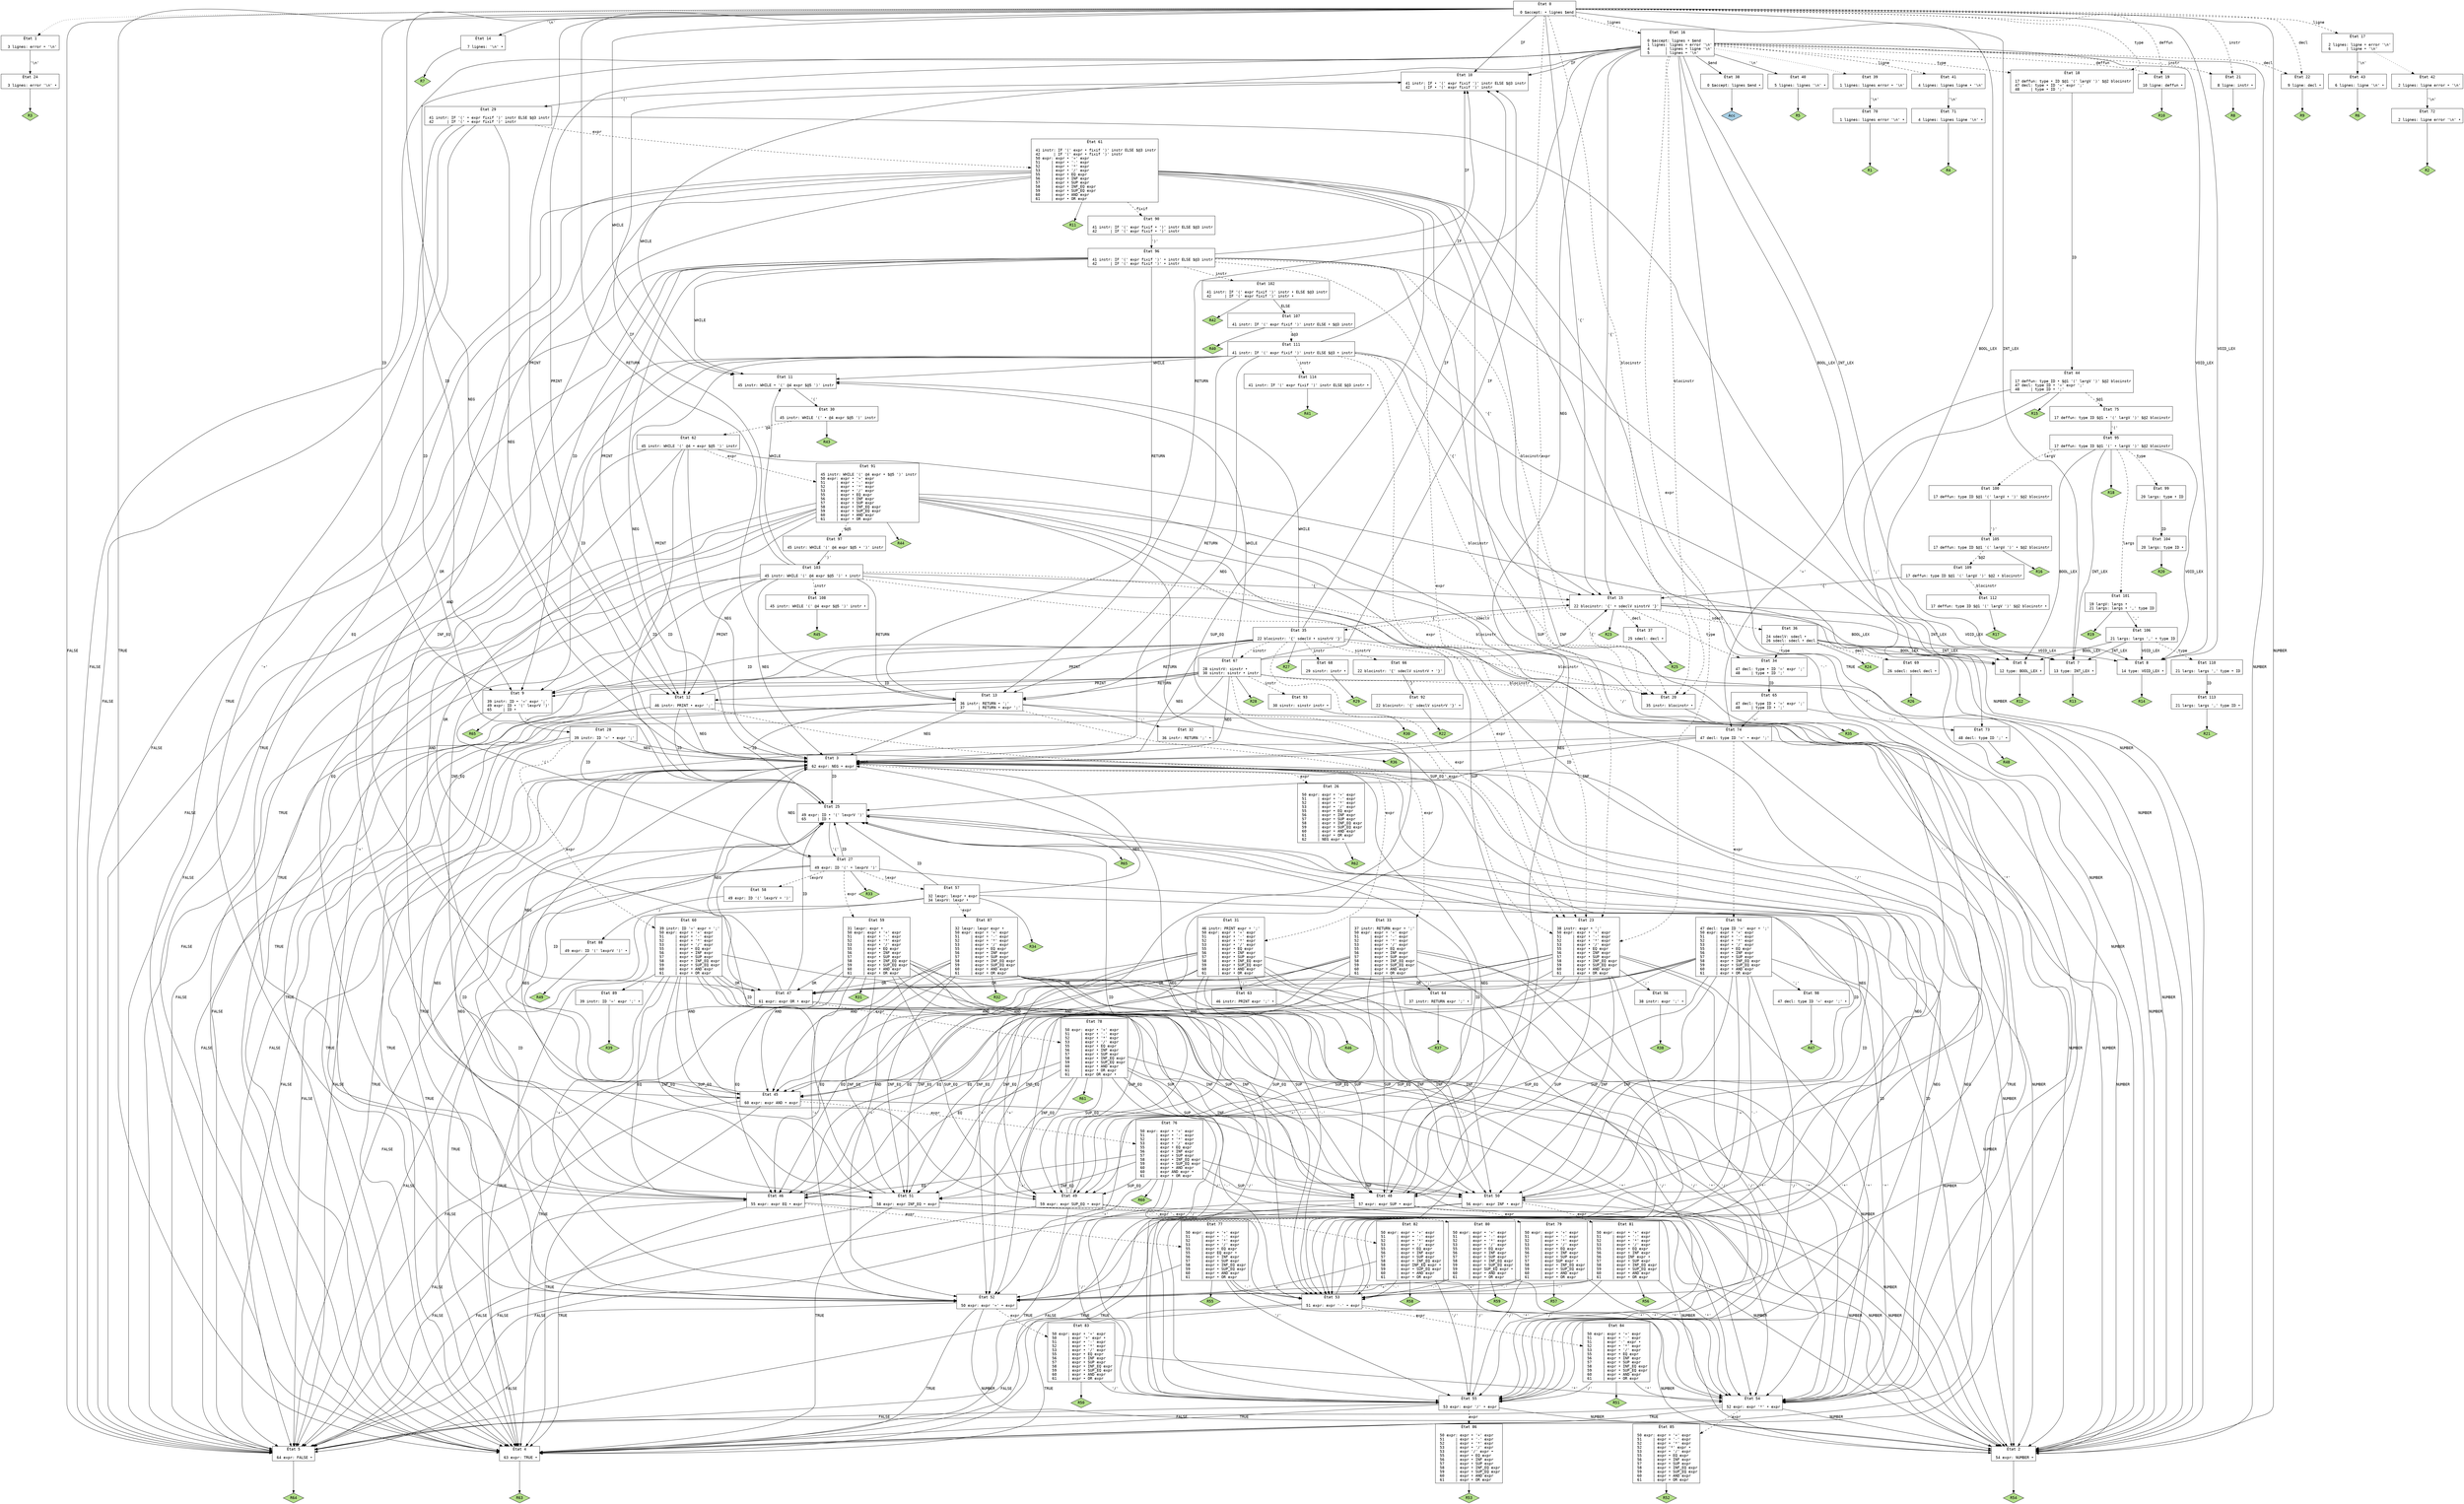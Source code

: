 // Produit par GNU Bison 3.7.5.
// Rapporter les bugs à <bug-bison@gnu.org>.
// Page d'accueil: <https://www.gnu.org/software/bison/>.

digraph "ex1.y"
{
  node [fontname = courier, shape = box, colorscheme = paired6]
  edge [fontname = courier]

  0 [label="État 0\n\l  0 $accept: • lignes $end\l"]
  0 -> 1 [style=dotted]
  0 -> 2 [style=solid label="NUMBER"]
  0 -> 3 [style=solid label="NEG"]
  0 -> 4 [style=solid label="TRUE"]
  0 -> 5 [style=solid label="FALSE"]
  0 -> 6 [style=solid label="BOOL_LEX"]
  0 -> 7 [style=solid label="INT_LEX"]
  0 -> 8 [style=solid label="VOID_LEX"]
  0 -> 9 [style=solid label="ID"]
  0 -> 10 [style=solid label="IF"]
  0 -> 11 [style=solid label="WHILE"]
  0 -> 12 [style=solid label="PRINT"]
  0 -> 13 [style=solid label="RETURN"]
  0 -> 14 [style=solid label="'\\n'"]
  0 -> 15 [style=solid label="'{'"]
  0 -> 16 [style=dashed label="lignes"]
  0 -> 17 [style=dashed label="ligne"]
  0 -> 18 [style=dashed label="type"]
  0 -> 19 [style=dashed label="deffun"]
  0 -> 20 [style=dashed label="blocinstr"]
  0 -> 21 [style=dashed label="instr"]
  0 -> 22 [style=dashed label="decl"]
  0 -> 23 [style=dashed label="expr"]
  1 [label="État 1\n\l  3 lignes: error • '\\n'\l"]
  1 -> 24 [style=solid label="'\\n'"]
  2 [label="État 2\n\l 54 expr: NUMBER •\l"]
  2 -> "2R54" [style=solid]
 "2R54" [label="R54", fillcolor=3, shape=diamond, style=filled]
  3 [label="État 3\n\l 62 expr: NEG • expr\l"]
  3 -> 2 [style=solid label="NUMBER"]
  3 -> 3 [style=solid label="NEG"]
  3 -> 4 [style=solid label="TRUE"]
  3 -> 5 [style=solid label="FALSE"]
  3 -> 25 [style=solid label="ID"]
  3 -> 26 [style=dashed label="expr"]
  4 [label="État 4\n\l 63 expr: TRUE •\l"]
  4 -> "4R63" [style=solid]
 "4R63" [label="R63", fillcolor=3, shape=diamond, style=filled]
  5 [label="État 5\n\l 64 expr: FALSE •\l"]
  5 -> "5R64" [style=solid]
 "5R64" [label="R64", fillcolor=3, shape=diamond, style=filled]
  6 [label="État 6\n\l 12 type: BOOL_LEX •\l"]
  6 -> "6R12" [style=solid]
 "6R12" [label="R12", fillcolor=3, shape=diamond, style=filled]
  7 [label="État 7\n\l 13 type: INT_LEX •\l"]
  7 -> "7R13" [style=solid]
 "7R13" [label="R13", fillcolor=3, shape=diamond, style=filled]
  8 [label="État 8\n\l 14 type: VOID_LEX •\l"]
  8 -> "8R14" [style=solid]
 "8R14" [label="R14", fillcolor=3, shape=diamond, style=filled]
  9 [label="État 9\n\l 39 instr: ID • '=' expr ';'\l 49 expr: ID • '(' lexprV ')'\l 65     | ID •\l"]
  9 -> 27 [style=solid label="'('"]
  9 -> 28 [style=solid label="'='"]
  9 -> "9R65" [style=solid]
 "9R65" [label="R65", fillcolor=3, shape=diamond, style=filled]
  10 [label="État 10\n\l 41 instr: IF • '(' expr fixif ')' instr ELSE $@3 instr\l 42      | IF • '(' expr fixif ')' instr\l"]
  10 -> 29 [style=solid label="'('"]
  11 [label="État 11\n\l 45 instr: WHILE • '(' @4 expr $@5 ')' instr\l"]
  11 -> 30 [style=solid label="'('"]
  12 [label="État 12\n\l 46 instr: PRINT • expr ';'\l"]
  12 -> 2 [style=solid label="NUMBER"]
  12 -> 3 [style=solid label="NEG"]
  12 -> 4 [style=solid label="TRUE"]
  12 -> 5 [style=solid label="FALSE"]
  12 -> 25 [style=solid label="ID"]
  12 -> 31 [style=dashed label="expr"]
  13 [label="État 13\n\l 36 instr: RETURN • ';'\l 37      | RETURN • expr ';'\l"]
  13 -> 2 [style=solid label="NUMBER"]
  13 -> 3 [style=solid label="NEG"]
  13 -> 4 [style=solid label="TRUE"]
  13 -> 5 [style=solid label="FALSE"]
  13 -> 25 [style=solid label="ID"]
  13 -> 32 [style=solid label="';'"]
  13 -> 33 [style=dashed label="expr"]
  14 [label="État 14\n\l  7 lignes: '\\n' •\l"]
  14 -> "14R7" [style=solid]
 "14R7" [label="R7", fillcolor=3, shape=diamond, style=filled]
  15 [label="État 15\n\l 22 blocinstr: '{' • sdeclV sinstrV '}'\l"]
  15 -> 6 [style=solid label="BOOL_LEX"]
  15 -> 7 [style=solid label="INT_LEX"]
  15 -> 8 [style=solid label="VOID_LEX"]
  15 -> 34 [style=dashed label="type"]
  15 -> 35 [style=dashed label="sdeclV"]
  15 -> 36 [style=dashed label="sdecl"]
  15 -> 37 [style=dashed label="decl"]
  15 -> "15R23" [style=solid]
 "15R23" [label="R23", fillcolor=3, shape=diamond, style=filled]
  16 [label="État 16\n\l  0 $accept: lignes • $end\l  1 lignes: lignes • error '\\n'\l  4       | lignes • ligne '\\n'\l  5       | lignes • '\\n'\l"]
  16 -> 38 [style=solid label="$end"]
  16 -> 39 [style=dotted]
  16 -> 2 [style=solid label="NUMBER"]
  16 -> 3 [style=solid label="NEG"]
  16 -> 4 [style=solid label="TRUE"]
  16 -> 5 [style=solid label="FALSE"]
  16 -> 6 [style=solid label="BOOL_LEX"]
  16 -> 7 [style=solid label="INT_LEX"]
  16 -> 8 [style=solid label="VOID_LEX"]
  16 -> 9 [style=solid label="ID"]
  16 -> 10 [style=solid label="IF"]
  16 -> 11 [style=solid label="WHILE"]
  16 -> 12 [style=solid label="PRINT"]
  16 -> 13 [style=solid label="RETURN"]
  16 -> 40 [style=solid label="'\\n'"]
  16 -> 15 [style=solid label="'{'"]
  16 -> 41 [style=dashed label="ligne"]
  16 -> 18 [style=dashed label="type"]
  16 -> 19 [style=dashed label="deffun"]
  16 -> 20 [style=dashed label="blocinstr"]
  16 -> 21 [style=dashed label="instr"]
  16 -> 22 [style=dashed label="decl"]
  16 -> 23 [style=dashed label="expr"]
  17 [label="État 17\n\l  2 lignes: ligne • error '\\n'\l  6       | ligne • '\\n'\l"]
  17 -> 42 [style=dotted]
  17 -> 43 [style=solid label="'\\n'"]
  18 [label="État 18\n\l 17 deffun: type • ID $@1 '(' largV ')' $@2 blocinstr\l 47 decl: type • ID '=' expr ';'\l 48     | type • ID ';'\l"]
  18 -> 44 [style=solid label="ID"]
  19 [label="État 19\n\l 10 ligne: deffun •\l"]
  19 -> "19R10" [style=solid]
 "19R10" [label="R10", fillcolor=3, shape=diamond, style=filled]
  20 [label="État 20\n\l 35 instr: blocinstr •\l"]
  20 -> "20R35" [style=solid]
 "20R35" [label="R35", fillcolor=3, shape=diamond, style=filled]
  21 [label="État 21\n\l  8 ligne: instr •\l"]
  21 -> "21R8" [style=solid]
 "21R8" [label="R8", fillcolor=3, shape=diamond, style=filled]
  22 [label="État 22\n\l  9 ligne: decl •\l"]
  22 -> "22R9" [style=solid]
 "22R9" [label="R9", fillcolor=3, shape=diamond, style=filled]
  23 [label="État 23\n\l 38 instr: expr • ';'\l 50 expr: expr • '+' expr\l 51     | expr • '-' expr\l 52     | expr • '*' expr\l 53     | expr • '/' expr\l 55     | expr • EQ expr\l 56     | expr • INF expr\l 57     | expr • SUP expr\l 58     | expr • INF_EQ expr\l 59     | expr • SUP_EQ expr\l 60     | expr • AND expr\l 61     | expr • OR expr\l"]
  23 -> 45 [style=solid label="AND"]
  23 -> 46 [style=solid label="EQ"]
  23 -> 47 [style=solid label="OR"]
  23 -> 48 [style=solid label="SUP"]
  23 -> 49 [style=solid label="SUP_EQ"]
  23 -> 50 [style=solid label="INF"]
  23 -> 51 [style=solid label="INF_EQ"]
  23 -> 52 [style=solid label="'+'"]
  23 -> 53 [style=solid label="'-'"]
  23 -> 54 [style=solid label="'*'"]
  23 -> 55 [style=solid label="'/'"]
  23 -> 56 [style=solid label="';'"]
  24 [label="État 24\n\l  3 lignes: error '\\n' •\l"]
  24 -> "24R3" [style=solid]
 "24R3" [label="R3", fillcolor=3, shape=diamond, style=filled]
  25 [label="État 25\n\l 49 expr: ID • '(' lexprV ')'\l 65     | ID •\l"]
  25 -> 27 [style=solid label="'('"]
  25 -> "25R65" [style=solid]
 "25R65" [label="R65", fillcolor=3, shape=diamond, style=filled]
  26 [label="État 26\n\l 50 expr: expr • '+' expr\l 51     | expr • '-' expr\l 52     | expr • '*' expr\l 53     | expr • '/' expr\l 55     | expr • EQ expr\l 56     | expr • INF expr\l 57     | expr • SUP expr\l 58     | expr • INF_EQ expr\l 59     | expr • SUP_EQ expr\l 60     | expr • AND expr\l 61     | expr • OR expr\l 62     | NEG expr •\l"]
  26 -> "26R62" [style=solid]
 "26R62" [label="R62", fillcolor=3, shape=diamond, style=filled]
  27 [label="État 27\n\l 49 expr: ID '(' • lexprV ')'\l"]
  27 -> 2 [style=solid label="NUMBER"]
  27 -> 3 [style=solid label="NEG"]
  27 -> 4 [style=solid label="TRUE"]
  27 -> 5 [style=solid label="FALSE"]
  27 -> 25 [style=solid label="ID"]
  27 -> 57 [style=dashed label="lexpr"]
  27 -> 58 [style=dashed label="lexprV"]
  27 -> 59 [style=dashed label="expr"]
  27 -> "27R33" [style=solid]
 "27R33" [label="R33", fillcolor=3, shape=diamond, style=filled]
  28 [label="État 28\n\l 39 instr: ID '=' • expr ';'\l"]
  28 -> 2 [style=solid label="NUMBER"]
  28 -> 3 [style=solid label="NEG"]
  28 -> 4 [style=solid label="TRUE"]
  28 -> 5 [style=solid label="FALSE"]
  28 -> 25 [style=solid label="ID"]
  28 -> 60 [style=dashed label="expr"]
  29 [label="État 29\n\l 41 instr: IF '(' • expr fixif ')' instr ELSE $@3 instr\l 42      | IF '(' • expr fixif ')' instr\l"]
  29 -> 2 [style=solid label="NUMBER"]
  29 -> 3 [style=solid label="NEG"]
  29 -> 4 [style=solid label="TRUE"]
  29 -> 5 [style=solid label="FALSE"]
  29 -> 25 [style=solid label="ID"]
  29 -> 61 [style=dashed label="expr"]
  30 [label="État 30\n\l 45 instr: WHILE '(' • @4 expr $@5 ')' instr\l"]
  30 -> 62 [style=dashed label="@4"]
  30 -> "30R43" [style=solid]
 "30R43" [label="R43", fillcolor=3, shape=diamond, style=filled]
  31 [label="État 31\n\l 46 instr: PRINT expr • ';'\l 50 expr: expr • '+' expr\l 51     | expr • '-' expr\l 52     | expr • '*' expr\l 53     | expr • '/' expr\l 55     | expr • EQ expr\l 56     | expr • INF expr\l 57     | expr • SUP expr\l 58     | expr • INF_EQ expr\l 59     | expr • SUP_EQ expr\l 60     | expr • AND expr\l 61     | expr • OR expr\l"]
  31 -> 45 [style=solid label="AND"]
  31 -> 46 [style=solid label="EQ"]
  31 -> 47 [style=solid label="OR"]
  31 -> 48 [style=solid label="SUP"]
  31 -> 49 [style=solid label="SUP_EQ"]
  31 -> 50 [style=solid label="INF"]
  31 -> 51 [style=solid label="INF_EQ"]
  31 -> 52 [style=solid label="'+'"]
  31 -> 53 [style=solid label="'-'"]
  31 -> 54 [style=solid label="'*'"]
  31 -> 55 [style=solid label="'/'"]
  31 -> 63 [style=solid label="';'"]
  32 [label="État 32\n\l 36 instr: RETURN ';' •\l"]
  32 -> "32R36" [style=solid]
 "32R36" [label="R36", fillcolor=3, shape=diamond, style=filled]
  33 [label="État 33\n\l 37 instr: RETURN expr • ';'\l 50 expr: expr • '+' expr\l 51     | expr • '-' expr\l 52     | expr • '*' expr\l 53     | expr • '/' expr\l 55     | expr • EQ expr\l 56     | expr • INF expr\l 57     | expr • SUP expr\l 58     | expr • INF_EQ expr\l 59     | expr • SUP_EQ expr\l 60     | expr • AND expr\l 61     | expr • OR expr\l"]
  33 -> 45 [style=solid label="AND"]
  33 -> 46 [style=solid label="EQ"]
  33 -> 47 [style=solid label="OR"]
  33 -> 48 [style=solid label="SUP"]
  33 -> 49 [style=solid label="SUP_EQ"]
  33 -> 50 [style=solid label="INF"]
  33 -> 51 [style=solid label="INF_EQ"]
  33 -> 52 [style=solid label="'+'"]
  33 -> 53 [style=solid label="'-'"]
  33 -> 54 [style=solid label="'*'"]
  33 -> 55 [style=solid label="'/'"]
  33 -> 64 [style=solid label="';'"]
  34 [label="État 34\n\l 47 decl: type • ID '=' expr ';'\l 48     | type • ID ';'\l"]
  34 -> 65 [style=solid label="ID"]
  35 [label="État 35\n\l 22 blocinstr: '{' sdeclV • sinstrV '}'\l"]
  35 -> 2 [style=solid label="NUMBER"]
  35 -> 3 [style=solid label="NEG"]
  35 -> 4 [style=solid label="TRUE"]
  35 -> 5 [style=solid label="FALSE"]
  35 -> 9 [style=solid label="ID"]
  35 -> 10 [style=solid label="IF"]
  35 -> 11 [style=solid label="WHILE"]
  35 -> 12 [style=solid label="PRINT"]
  35 -> 13 [style=solid label="RETURN"]
  35 -> 15 [style=solid label="'{'"]
  35 -> 20 [style=dashed label="blocinstr"]
  35 -> 66 [style=dashed label="sinstrV"]
  35 -> 67 [style=dashed label="sinstr"]
  35 -> 68 [style=dashed label="instr"]
  35 -> 23 [style=dashed label="expr"]
  35 -> "35R27" [style=solid]
 "35R27" [label="R27", fillcolor=3, shape=diamond, style=filled]
  36 [label="État 36\n\l 24 sdeclV: sdecl •\l 26 sdecl: sdecl • decl\l"]
  36 -> 6 [style=solid label="BOOL_LEX"]
  36 -> 7 [style=solid label="INT_LEX"]
  36 -> 8 [style=solid label="VOID_LEX"]
  36 -> 34 [style=dashed label="type"]
  36 -> 69 [style=dashed label="decl"]
  36 -> "36R24" [style=solid]
 "36R24" [label="R24", fillcolor=3, shape=diamond, style=filled]
  37 [label="État 37\n\l 25 sdecl: decl •\l"]
  37 -> "37R25" [style=solid]
 "37R25" [label="R25", fillcolor=3, shape=diamond, style=filled]
  38 [label="État 38\n\l  0 $accept: lignes $end •\l"]
  38 -> "38R0" [style=solid]
 "38R0" [label="Acc", fillcolor=1, shape=diamond, style=filled]
  39 [label="État 39\n\l  1 lignes: lignes error • '\\n'\l"]
  39 -> 70 [style=solid label="'\\n'"]
  40 [label="État 40\n\l  5 lignes: lignes '\\n' •\l"]
  40 -> "40R5" [style=solid]
 "40R5" [label="R5", fillcolor=3, shape=diamond, style=filled]
  41 [label="État 41\n\l  4 lignes: lignes ligne • '\\n'\l"]
  41 -> 71 [style=solid label="'\\n'"]
  42 [label="État 42\n\l  2 lignes: ligne error • '\\n'\l"]
  42 -> 72 [style=solid label="'\\n'"]
  43 [label="État 43\n\l  6 lignes: ligne '\\n' •\l"]
  43 -> "43R6" [style=solid]
 "43R6" [label="R6", fillcolor=3, shape=diamond, style=filled]
  44 [label="État 44\n\l 17 deffun: type ID • $@1 '(' largV ')' $@2 blocinstr\l 47 decl: type ID • '=' expr ';'\l 48     | type ID • ';'\l"]
  44 -> 73 [style=solid label="';'"]
  44 -> 74 [style=solid label="'='"]
  44 -> 75 [style=dashed label="$@1"]
  44 -> "44R15" [style=solid]
 "44R15" [label="R15", fillcolor=3, shape=diamond, style=filled]
  45 [label="État 45\n\l 60 expr: expr AND • expr\l"]
  45 -> 2 [style=solid label="NUMBER"]
  45 -> 3 [style=solid label="NEG"]
  45 -> 4 [style=solid label="TRUE"]
  45 -> 5 [style=solid label="FALSE"]
  45 -> 25 [style=solid label="ID"]
  45 -> 76 [style=dashed label="expr"]
  46 [label="État 46\n\l 55 expr: expr EQ • expr\l"]
  46 -> 2 [style=solid label="NUMBER"]
  46 -> 3 [style=solid label="NEG"]
  46 -> 4 [style=solid label="TRUE"]
  46 -> 5 [style=solid label="FALSE"]
  46 -> 25 [style=solid label="ID"]
  46 -> 77 [style=dashed label="expr"]
  47 [label="État 47\n\l 61 expr: expr OR • expr\l"]
  47 -> 2 [style=solid label="NUMBER"]
  47 -> 3 [style=solid label="NEG"]
  47 -> 4 [style=solid label="TRUE"]
  47 -> 5 [style=solid label="FALSE"]
  47 -> 25 [style=solid label="ID"]
  47 -> 78 [style=dashed label="expr"]
  48 [label="État 48\n\l 57 expr: expr SUP • expr\l"]
  48 -> 2 [style=solid label="NUMBER"]
  48 -> 3 [style=solid label="NEG"]
  48 -> 4 [style=solid label="TRUE"]
  48 -> 5 [style=solid label="FALSE"]
  48 -> 25 [style=solid label="ID"]
  48 -> 79 [style=dashed label="expr"]
  49 [label="État 49\n\l 59 expr: expr SUP_EQ • expr\l"]
  49 -> 2 [style=solid label="NUMBER"]
  49 -> 3 [style=solid label="NEG"]
  49 -> 4 [style=solid label="TRUE"]
  49 -> 5 [style=solid label="FALSE"]
  49 -> 25 [style=solid label="ID"]
  49 -> 80 [style=dashed label="expr"]
  50 [label="État 50\n\l 56 expr: expr INF • expr\l"]
  50 -> 2 [style=solid label="NUMBER"]
  50 -> 3 [style=solid label="NEG"]
  50 -> 4 [style=solid label="TRUE"]
  50 -> 5 [style=solid label="FALSE"]
  50 -> 25 [style=solid label="ID"]
  50 -> 81 [style=dashed label="expr"]
  51 [label="État 51\n\l 58 expr: expr INF_EQ • expr\l"]
  51 -> 2 [style=solid label="NUMBER"]
  51 -> 3 [style=solid label="NEG"]
  51 -> 4 [style=solid label="TRUE"]
  51 -> 5 [style=solid label="FALSE"]
  51 -> 25 [style=solid label="ID"]
  51 -> 82 [style=dashed label="expr"]
  52 [label="État 52\n\l 50 expr: expr '+' • expr\l"]
  52 -> 2 [style=solid label="NUMBER"]
  52 -> 3 [style=solid label="NEG"]
  52 -> 4 [style=solid label="TRUE"]
  52 -> 5 [style=solid label="FALSE"]
  52 -> 25 [style=solid label="ID"]
  52 -> 83 [style=dashed label="expr"]
  53 [label="État 53\n\l 51 expr: expr '-' • expr\l"]
  53 -> 2 [style=solid label="NUMBER"]
  53 -> 3 [style=solid label="NEG"]
  53 -> 4 [style=solid label="TRUE"]
  53 -> 5 [style=solid label="FALSE"]
  53 -> 25 [style=solid label="ID"]
  53 -> 84 [style=dashed label="expr"]
  54 [label="État 54\n\l 52 expr: expr '*' • expr\l"]
  54 -> 2 [style=solid label="NUMBER"]
  54 -> 3 [style=solid label="NEG"]
  54 -> 4 [style=solid label="TRUE"]
  54 -> 5 [style=solid label="FALSE"]
  54 -> 25 [style=solid label="ID"]
  54 -> 85 [style=dashed label="expr"]
  55 [label="État 55\n\l 53 expr: expr '/' • expr\l"]
  55 -> 2 [style=solid label="NUMBER"]
  55 -> 3 [style=solid label="NEG"]
  55 -> 4 [style=solid label="TRUE"]
  55 -> 5 [style=solid label="FALSE"]
  55 -> 25 [style=solid label="ID"]
  55 -> 86 [style=dashed label="expr"]
  56 [label="État 56\n\l 38 instr: expr ';' •\l"]
  56 -> "56R38" [style=solid]
 "56R38" [label="R38", fillcolor=3, shape=diamond, style=filled]
  57 [label="État 57\n\l 32 lexpr: lexpr • expr\l 34 lexprV: lexpr •\l"]
  57 -> 2 [style=solid label="NUMBER"]
  57 -> 3 [style=solid label="NEG"]
  57 -> 4 [style=solid label="TRUE"]
  57 -> 5 [style=solid label="FALSE"]
  57 -> 25 [style=solid label="ID"]
  57 -> 87 [style=dashed label="expr"]
  57 -> "57R34" [style=solid]
 "57R34" [label="R34", fillcolor=3, shape=diamond, style=filled]
  58 [label="État 58\n\l 49 expr: ID '(' lexprV • ')'\l"]
  58 -> 88 [style=solid label="')'"]
  59 [label="État 59\n\l 31 lexpr: expr •\l 50 expr: expr • '+' expr\l 51     | expr • '-' expr\l 52     | expr • '*' expr\l 53     | expr • '/' expr\l 55     | expr • EQ expr\l 56     | expr • INF expr\l 57     | expr • SUP expr\l 58     | expr • INF_EQ expr\l 59     | expr • SUP_EQ expr\l 60     | expr • AND expr\l 61     | expr • OR expr\l"]
  59 -> 45 [style=solid label="AND"]
  59 -> 46 [style=solid label="EQ"]
  59 -> 47 [style=solid label="OR"]
  59 -> 48 [style=solid label="SUP"]
  59 -> 49 [style=solid label="SUP_EQ"]
  59 -> 50 [style=solid label="INF"]
  59 -> 51 [style=solid label="INF_EQ"]
  59 -> 52 [style=solid label="'+'"]
  59 -> 53 [style=solid label="'-'"]
  59 -> 54 [style=solid label="'*'"]
  59 -> 55 [style=solid label="'/'"]
  59 -> "59R31" [style=solid]
 "59R31" [label="R31", fillcolor=3, shape=diamond, style=filled]
  60 [label="État 60\n\l 39 instr: ID '=' expr • ';'\l 50 expr: expr • '+' expr\l 51     | expr • '-' expr\l 52     | expr • '*' expr\l 53     | expr • '/' expr\l 55     | expr • EQ expr\l 56     | expr • INF expr\l 57     | expr • SUP expr\l 58     | expr • INF_EQ expr\l 59     | expr • SUP_EQ expr\l 60     | expr • AND expr\l 61     | expr • OR expr\l"]
  60 -> 45 [style=solid label="AND"]
  60 -> 46 [style=solid label="EQ"]
  60 -> 47 [style=solid label="OR"]
  60 -> 48 [style=solid label="SUP"]
  60 -> 49 [style=solid label="SUP_EQ"]
  60 -> 50 [style=solid label="INF"]
  60 -> 51 [style=solid label="INF_EQ"]
  60 -> 52 [style=solid label="'+'"]
  60 -> 53 [style=solid label="'-'"]
  60 -> 54 [style=solid label="'*'"]
  60 -> 55 [style=solid label="'/'"]
  60 -> 89 [style=solid label="';'"]
  61 [label="État 61\n\l 41 instr: IF '(' expr • fixif ')' instr ELSE $@3 instr\l 42      | IF '(' expr • fixif ')' instr\l 50 expr: expr • '+' expr\l 51     | expr • '-' expr\l 52     | expr • '*' expr\l 53     | expr • '/' expr\l 55     | expr • EQ expr\l 56     | expr • INF expr\l 57     | expr • SUP expr\l 58     | expr • INF_EQ expr\l 59     | expr • SUP_EQ expr\l 60     | expr • AND expr\l 61     | expr • OR expr\l"]
  61 -> 45 [style=solid label="AND"]
  61 -> 46 [style=solid label="EQ"]
  61 -> 47 [style=solid label="OR"]
  61 -> 48 [style=solid label="SUP"]
  61 -> 49 [style=solid label="SUP_EQ"]
  61 -> 50 [style=solid label="INF"]
  61 -> 51 [style=solid label="INF_EQ"]
  61 -> 52 [style=solid label="'+'"]
  61 -> 53 [style=solid label="'-'"]
  61 -> 54 [style=solid label="'*'"]
  61 -> 55 [style=solid label="'/'"]
  61 -> 90 [style=dashed label="fixif"]
  61 -> "61R11" [style=solid]
 "61R11" [label="R11", fillcolor=3, shape=diamond, style=filled]
  62 [label="État 62\n\l 45 instr: WHILE '(' @4 • expr $@5 ')' instr\l"]
  62 -> 2 [style=solid label="NUMBER"]
  62 -> 3 [style=solid label="NEG"]
  62 -> 4 [style=solid label="TRUE"]
  62 -> 5 [style=solid label="FALSE"]
  62 -> 25 [style=solid label="ID"]
  62 -> 91 [style=dashed label="expr"]
  63 [label="État 63\n\l 46 instr: PRINT expr ';' •\l"]
  63 -> "63R46" [style=solid]
 "63R46" [label="R46", fillcolor=3, shape=diamond, style=filled]
  64 [label="État 64\n\l 37 instr: RETURN expr ';' •\l"]
  64 -> "64R37" [style=solid]
 "64R37" [label="R37", fillcolor=3, shape=diamond, style=filled]
  65 [label="État 65\n\l 47 decl: type ID • '=' expr ';'\l 48     | type ID • ';'\l"]
  65 -> 73 [style=solid label="';'"]
  65 -> 74 [style=solid label="'='"]
  66 [label="État 66\n\l 22 blocinstr: '{' sdeclV sinstrV • '}'\l"]
  66 -> 92 [style=solid label="'}'"]
  67 [label="État 67\n\l 28 sinstrV: sinstr •\l 30 sinstr: sinstr • instr\l"]
  67 -> 2 [style=solid label="NUMBER"]
  67 -> 3 [style=solid label="NEG"]
  67 -> 4 [style=solid label="TRUE"]
  67 -> 5 [style=solid label="FALSE"]
  67 -> 9 [style=solid label="ID"]
  67 -> 10 [style=solid label="IF"]
  67 -> 11 [style=solid label="WHILE"]
  67 -> 12 [style=solid label="PRINT"]
  67 -> 13 [style=solid label="RETURN"]
  67 -> 15 [style=solid label="'{'"]
  67 -> 20 [style=dashed label="blocinstr"]
  67 -> 93 [style=dashed label="instr"]
  67 -> 23 [style=dashed label="expr"]
  67 -> "67R28" [style=solid]
 "67R28" [label="R28", fillcolor=3, shape=diamond, style=filled]
  68 [label="État 68\n\l 29 sinstr: instr •\l"]
  68 -> "68R29" [style=solid]
 "68R29" [label="R29", fillcolor=3, shape=diamond, style=filled]
  69 [label="État 69\n\l 26 sdecl: sdecl decl •\l"]
  69 -> "69R26" [style=solid]
 "69R26" [label="R26", fillcolor=3, shape=diamond, style=filled]
  70 [label="État 70\n\l  1 lignes: lignes error '\\n' •\l"]
  70 -> "70R1" [style=solid]
 "70R1" [label="R1", fillcolor=3, shape=diamond, style=filled]
  71 [label="État 71\n\l  4 lignes: lignes ligne '\\n' •\l"]
  71 -> "71R4" [style=solid]
 "71R4" [label="R4", fillcolor=3, shape=diamond, style=filled]
  72 [label="État 72\n\l  2 lignes: ligne error '\\n' •\l"]
  72 -> "72R2" [style=solid]
 "72R2" [label="R2", fillcolor=3, shape=diamond, style=filled]
  73 [label="État 73\n\l 48 decl: type ID ';' •\l"]
  73 -> "73R48" [style=solid]
 "73R48" [label="R48", fillcolor=3, shape=diamond, style=filled]
  74 [label="État 74\n\l 47 decl: type ID '=' • expr ';'\l"]
  74 -> 2 [style=solid label="NUMBER"]
  74 -> 3 [style=solid label="NEG"]
  74 -> 4 [style=solid label="TRUE"]
  74 -> 5 [style=solid label="FALSE"]
  74 -> 25 [style=solid label="ID"]
  74 -> 94 [style=dashed label="expr"]
  75 [label="État 75\n\l 17 deffun: type ID $@1 • '(' largV ')' $@2 blocinstr\l"]
  75 -> 95 [style=solid label="'('"]
  76 [label="État 76\n\l 50 expr: expr • '+' expr\l 51     | expr • '-' expr\l 52     | expr • '*' expr\l 53     | expr • '/' expr\l 55     | expr • EQ expr\l 56     | expr • INF expr\l 57     | expr • SUP expr\l 58     | expr • INF_EQ expr\l 59     | expr • SUP_EQ expr\l 60     | expr • AND expr\l 60     | expr AND expr •\l 61     | expr • OR expr\l"]
  76 -> 46 [style=solid label="EQ"]
  76 -> 48 [style=solid label="SUP"]
  76 -> 49 [style=solid label="SUP_EQ"]
  76 -> 50 [style=solid label="INF"]
  76 -> 51 [style=solid label="INF_EQ"]
  76 -> 52 [style=solid label="'+'"]
  76 -> 53 [style=solid label="'-'"]
  76 -> 54 [style=solid label="'*'"]
  76 -> 55 [style=solid label="'/'"]
  76 -> "76R60" [style=solid]
 "76R60" [label="R60", fillcolor=3, shape=diamond, style=filled]
  77 [label="État 77\n\l 50 expr: expr • '+' expr\l 51     | expr • '-' expr\l 52     | expr • '*' expr\l 53     | expr • '/' expr\l 55     | expr • EQ expr\l 55     | expr EQ expr •\l 56     | expr • INF expr\l 57     | expr • SUP expr\l 58     | expr • INF_EQ expr\l 59     | expr • SUP_EQ expr\l 60     | expr • AND expr\l 61     | expr • OR expr\l"]
  77 -> 52 [style=solid label="'+'"]
  77 -> 53 [style=solid label="'-'"]
  77 -> 54 [style=solid label="'*'"]
  77 -> 55 [style=solid label="'/'"]
  77 -> "77R55" [style=solid]
 "77R55" [label="R55", fillcolor=3, shape=diamond, style=filled]
  78 [label="État 78\n\l 50 expr: expr • '+' expr\l 51     | expr • '-' expr\l 52     | expr • '*' expr\l 53     | expr • '/' expr\l 55     | expr • EQ expr\l 56     | expr • INF expr\l 57     | expr • SUP expr\l 58     | expr • INF_EQ expr\l 59     | expr • SUP_EQ expr\l 60     | expr • AND expr\l 61     | expr • OR expr\l 61     | expr OR expr •\l"]
  78 -> 45 [style=solid label="AND"]
  78 -> 46 [style=solid label="EQ"]
  78 -> 48 [style=solid label="SUP"]
  78 -> 49 [style=solid label="SUP_EQ"]
  78 -> 50 [style=solid label="INF"]
  78 -> 51 [style=solid label="INF_EQ"]
  78 -> 52 [style=solid label="'+'"]
  78 -> 53 [style=solid label="'-'"]
  78 -> 54 [style=solid label="'*'"]
  78 -> 55 [style=solid label="'/'"]
  78 -> "78R61" [style=solid]
 "78R61" [label="R61", fillcolor=3, shape=diamond, style=filled]
  79 [label="État 79\n\l 50 expr: expr • '+' expr\l 51     | expr • '-' expr\l 52     | expr • '*' expr\l 53     | expr • '/' expr\l 55     | expr • EQ expr\l 56     | expr • INF expr\l 57     | expr • SUP expr\l 57     | expr SUP expr •\l 58     | expr • INF_EQ expr\l 59     | expr • SUP_EQ expr\l 60     | expr • AND expr\l 61     | expr • OR expr\l"]
  79 -> 52 [style=solid label="'+'"]
  79 -> 53 [style=solid label="'-'"]
  79 -> 54 [style=solid label="'*'"]
  79 -> 55 [style=solid label="'/'"]
  79 -> "79R57" [style=solid]
 "79R57" [label="R57", fillcolor=3, shape=diamond, style=filled]
  80 [label="État 80\n\l 50 expr: expr • '+' expr\l 51     | expr • '-' expr\l 52     | expr • '*' expr\l 53     | expr • '/' expr\l 55     | expr • EQ expr\l 56     | expr • INF expr\l 57     | expr • SUP expr\l 58     | expr • INF_EQ expr\l 59     | expr • SUP_EQ expr\l 59     | expr SUP_EQ expr •\l 60     | expr • AND expr\l 61     | expr • OR expr\l"]
  80 -> 52 [style=solid label="'+'"]
  80 -> 53 [style=solid label="'-'"]
  80 -> 54 [style=solid label="'*'"]
  80 -> 55 [style=solid label="'/'"]
  80 -> "80R59" [style=solid]
 "80R59" [label="R59", fillcolor=3, shape=diamond, style=filled]
  81 [label="État 81\n\l 50 expr: expr • '+' expr\l 51     | expr • '-' expr\l 52     | expr • '*' expr\l 53     | expr • '/' expr\l 55     | expr • EQ expr\l 56     | expr • INF expr\l 56     | expr INF expr •\l 57     | expr • SUP expr\l 58     | expr • INF_EQ expr\l 59     | expr • SUP_EQ expr\l 60     | expr • AND expr\l 61     | expr • OR expr\l"]
  81 -> 52 [style=solid label="'+'"]
  81 -> 53 [style=solid label="'-'"]
  81 -> 54 [style=solid label="'*'"]
  81 -> 55 [style=solid label="'/'"]
  81 -> "81R56" [style=solid]
 "81R56" [label="R56", fillcolor=3, shape=diamond, style=filled]
  82 [label="État 82\n\l 50 expr: expr • '+' expr\l 51     | expr • '-' expr\l 52     | expr • '*' expr\l 53     | expr • '/' expr\l 55     | expr • EQ expr\l 56     | expr • INF expr\l 57     | expr • SUP expr\l 58     | expr • INF_EQ expr\l 58     | expr INF_EQ expr •\l 59     | expr • SUP_EQ expr\l 60     | expr • AND expr\l 61     | expr • OR expr\l"]
  82 -> 52 [style=solid label="'+'"]
  82 -> 53 [style=solid label="'-'"]
  82 -> 54 [style=solid label="'*'"]
  82 -> 55 [style=solid label="'/'"]
  82 -> "82R58" [style=solid]
 "82R58" [label="R58", fillcolor=3, shape=diamond, style=filled]
  83 [label="État 83\n\l 50 expr: expr • '+' expr\l 50     | expr '+' expr •\l 51     | expr • '-' expr\l 52     | expr • '*' expr\l 53     | expr • '/' expr\l 55     | expr • EQ expr\l 56     | expr • INF expr\l 57     | expr • SUP expr\l 58     | expr • INF_EQ expr\l 59     | expr • SUP_EQ expr\l 60     | expr • AND expr\l 61     | expr • OR expr\l"]
  83 -> 54 [style=solid label="'*'"]
  83 -> 55 [style=solid label="'/'"]
  83 -> "83R50" [style=solid]
 "83R50" [label="R50", fillcolor=3, shape=diamond, style=filled]
  84 [label="État 84\n\l 50 expr: expr • '+' expr\l 51     | expr • '-' expr\l 51     | expr '-' expr •\l 52     | expr • '*' expr\l 53     | expr • '/' expr\l 55     | expr • EQ expr\l 56     | expr • INF expr\l 57     | expr • SUP expr\l 58     | expr • INF_EQ expr\l 59     | expr • SUP_EQ expr\l 60     | expr • AND expr\l 61     | expr • OR expr\l"]
  84 -> 54 [style=solid label="'*'"]
  84 -> 55 [style=solid label="'/'"]
  84 -> "84R51" [style=solid]
 "84R51" [label="R51", fillcolor=3, shape=diamond, style=filled]
  85 [label="État 85\n\l 50 expr: expr • '+' expr\l 51     | expr • '-' expr\l 52     | expr • '*' expr\l 52     | expr '*' expr •\l 53     | expr • '/' expr\l 55     | expr • EQ expr\l 56     | expr • INF expr\l 57     | expr • SUP expr\l 58     | expr • INF_EQ expr\l 59     | expr • SUP_EQ expr\l 60     | expr • AND expr\l 61     | expr • OR expr\l"]
  85 -> "85R52" [style=solid]
 "85R52" [label="R52", fillcolor=3, shape=diamond, style=filled]
  86 [label="État 86\n\l 50 expr: expr • '+' expr\l 51     | expr • '-' expr\l 52     | expr • '*' expr\l 53     | expr • '/' expr\l 53     | expr '/' expr •\l 55     | expr • EQ expr\l 56     | expr • INF expr\l 57     | expr • SUP expr\l 58     | expr • INF_EQ expr\l 59     | expr • SUP_EQ expr\l 60     | expr • AND expr\l 61     | expr • OR expr\l"]
  86 -> "86R53" [style=solid]
 "86R53" [label="R53", fillcolor=3, shape=diamond, style=filled]
  87 [label="État 87\n\l 32 lexpr: lexpr expr •\l 50 expr: expr • '+' expr\l 51     | expr • '-' expr\l 52     | expr • '*' expr\l 53     | expr • '/' expr\l 55     | expr • EQ expr\l 56     | expr • INF expr\l 57     | expr • SUP expr\l 58     | expr • INF_EQ expr\l 59     | expr • SUP_EQ expr\l 60     | expr • AND expr\l 61     | expr • OR expr\l"]
  87 -> 45 [style=solid label="AND"]
  87 -> 46 [style=solid label="EQ"]
  87 -> 47 [style=solid label="OR"]
  87 -> 48 [style=solid label="SUP"]
  87 -> 49 [style=solid label="SUP_EQ"]
  87 -> 50 [style=solid label="INF"]
  87 -> 51 [style=solid label="INF_EQ"]
  87 -> 52 [style=solid label="'+'"]
  87 -> 53 [style=solid label="'-'"]
  87 -> 54 [style=solid label="'*'"]
  87 -> 55 [style=solid label="'/'"]
  87 -> "87R32" [style=solid]
 "87R32" [label="R32", fillcolor=3, shape=diamond, style=filled]
  88 [label="État 88\n\l 49 expr: ID '(' lexprV ')' •\l"]
  88 -> "88R49" [style=solid]
 "88R49" [label="R49", fillcolor=3, shape=diamond, style=filled]
  89 [label="État 89\n\l 39 instr: ID '=' expr ';' •\l"]
  89 -> "89R39" [style=solid]
 "89R39" [label="R39", fillcolor=3, shape=diamond, style=filled]
  90 [label="État 90\n\l 41 instr: IF '(' expr fixif • ')' instr ELSE $@3 instr\l 42      | IF '(' expr fixif • ')' instr\l"]
  90 -> 96 [style=solid label="')'"]
  91 [label="État 91\n\l 45 instr: WHILE '(' @4 expr • $@5 ')' instr\l 50 expr: expr • '+' expr\l 51     | expr • '-' expr\l 52     | expr • '*' expr\l 53     | expr • '/' expr\l 55     | expr • EQ expr\l 56     | expr • INF expr\l 57     | expr • SUP expr\l 58     | expr • INF_EQ expr\l 59     | expr • SUP_EQ expr\l 60     | expr • AND expr\l 61     | expr • OR expr\l"]
  91 -> 45 [style=solid label="AND"]
  91 -> 46 [style=solid label="EQ"]
  91 -> 47 [style=solid label="OR"]
  91 -> 48 [style=solid label="SUP"]
  91 -> 49 [style=solid label="SUP_EQ"]
  91 -> 50 [style=solid label="INF"]
  91 -> 51 [style=solid label="INF_EQ"]
  91 -> 52 [style=solid label="'+'"]
  91 -> 53 [style=solid label="'-'"]
  91 -> 54 [style=solid label="'*'"]
  91 -> 55 [style=solid label="'/'"]
  91 -> 97 [style=dashed label="$@5"]
  91 -> "91R44" [style=solid]
 "91R44" [label="R44", fillcolor=3, shape=diamond, style=filled]
  92 [label="État 92\n\l 22 blocinstr: '{' sdeclV sinstrV '}' •\l"]
  92 -> "92R22" [style=solid]
 "92R22" [label="R22", fillcolor=3, shape=diamond, style=filled]
  93 [label="État 93\n\l 30 sinstr: sinstr instr •\l"]
  93 -> "93R30" [style=solid]
 "93R30" [label="R30", fillcolor=3, shape=diamond, style=filled]
  94 [label="État 94\n\l 47 decl: type ID '=' expr • ';'\l 50 expr: expr • '+' expr\l 51     | expr • '-' expr\l 52     | expr • '*' expr\l 53     | expr • '/' expr\l 55     | expr • EQ expr\l 56     | expr • INF expr\l 57     | expr • SUP expr\l 58     | expr • INF_EQ expr\l 59     | expr • SUP_EQ expr\l 60     | expr • AND expr\l 61     | expr • OR expr\l"]
  94 -> 45 [style=solid label="AND"]
  94 -> 46 [style=solid label="EQ"]
  94 -> 47 [style=solid label="OR"]
  94 -> 48 [style=solid label="SUP"]
  94 -> 49 [style=solid label="SUP_EQ"]
  94 -> 50 [style=solid label="INF"]
  94 -> 51 [style=solid label="INF_EQ"]
  94 -> 52 [style=solid label="'+'"]
  94 -> 53 [style=solid label="'-'"]
  94 -> 54 [style=solid label="'*'"]
  94 -> 55 [style=solid label="'/'"]
  94 -> 98 [style=solid label="';'"]
  95 [label="État 95\n\l 17 deffun: type ID $@1 '(' • largV ')' $@2 blocinstr\l"]
  95 -> 6 [style=solid label="BOOL_LEX"]
  95 -> 7 [style=solid label="INT_LEX"]
  95 -> 8 [style=solid label="VOID_LEX"]
  95 -> 99 [style=dashed label="type"]
  95 -> 100 [style=dashed label="largV"]
  95 -> 101 [style=dashed label="largs"]
  95 -> "95R18" [style=solid]
 "95R18" [label="R18", fillcolor=3, shape=diamond, style=filled]
  96 [label="État 96\n\l 41 instr: IF '(' expr fixif ')' • instr ELSE $@3 instr\l 42      | IF '(' expr fixif ')' • instr\l"]
  96 -> 2 [style=solid label="NUMBER"]
  96 -> 3 [style=solid label="NEG"]
  96 -> 4 [style=solid label="TRUE"]
  96 -> 5 [style=solid label="FALSE"]
  96 -> 9 [style=solid label="ID"]
  96 -> 10 [style=solid label="IF"]
  96 -> 11 [style=solid label="WHILE"]
  96 -> 12 [style=solid label="PRINT"]
  96 -> 13 [style=solid label="RETURN"]
  96 -> 15 [style=solid label="'{'"]
  96 -> 20 [style=dashed label="blocinstr"]
  96 -> 102 [style=dashed label="instr"]
  96 -> 23 [style=dashed label="expr"]
  97 [label="État 97\n\l 45 instr: WHILE '(' @4 expr $@5 • ')' instr\l"]
  97 -> 103 [style=solid label="')'"]
  98 [label="État 98\n\l 47 decl: type ID '=' expr ';' •\l"]
  98 -> "98R47" [style=solid]
 "98R47" [label="R47", fillcolor=3, shape=diamond, style=filled]
  99 [label="État 99\n\l 20 largs: type • ID\l"]
  99 -> 104 [style=solid label="ID"]
  100 [label="État 100\n\l 17 deffun: type ID $@1 '(' largV • ')' $@2 blocinstr\l"]
  100 -> 105 [style=solid label="')'"]
  101 [label="État 101\n\l 19 largV: largs •\l 21 largs: largs • ',' type ID\l"]
  101 -> 106 [style=solid label="','"]
  101 -> "101R19" [style=solid]
 "101R19" [label="R19", fillcolor=3, shape=diamond, style=filled]
  102 [label="État 102\n\l 41 instr: IF '(' expr fixif ')' instr • ELSE $@3 instr\l 42      | IF '(' expr fixif ')' instr •\l"]
  102 -> 107 [style=solid label="ELSE"]
  102 -> "102R42" [style=solid]
 "102R42" [label="R42", fillcolor=3, shape=diamond, style=filled]
  103 [label="État 103\n\l 45 instr: WHILE '(' @4 expr $@5 ')' • instr\l"]
  103 -> 2 [style=solid label="NUMBER"]
  103 -> 3 [style=solid label="NEG"]
  103 -> 4 [style=solid label="TRUE"]
  103 -> 5 [style=solid label="FALSE"]
  103 -> 9 [style=solid label="ID"]
  103 -> 10 [style=solid label="IF"]
  103 -> 11 [style=solid label="WHILE"]
  103 -> 12 [style=solid label="PRINT"]
  103 -> 13 [style=solid label="RETURN"]
  103 -> 15 [style=solid label="'{'"]
  103 -> 20 [style=dashed label="blocinstr"]
  103 -> 108 [style=dashed label="instr"]
  103 -> 23 [style=dashed label="expr"]
  104 [label="État 104\n\l 20 largs: type ID •\l"]
  104 -> "104R20" [style=solid]
 "104R20" [label="R20", fillcolor=3, shape=diamond, style=filled]
  105 [label="État 105\n\l 17 deffun: type ID $@1 '(' largV ')' • $@2 blocinstr\l"]
  105 -> 109 [style=dashed label="$@2"]
  105 -> "105R16" [style=solid]
 "105R16" [label="R16", fillcolor=3, shape=diamond, style=filled]
  106 [label="État 106\n\l 21 largs: largs ',' • type ID\l"]
  106 -> 6 [style=solid label="BOOL_LEX"]
  106 -> 7 [style=solid label="INT_LEX"]
  106 -> 8 [style=solid label="VOID_LEX"]
  106 -> 110 [style=dashed label="type"]
  107 [label="État 107\n\l 41 instr: IF '(' expr fixif ')' instr ELSE • $@3 instr\l"]
  107 -> 111 [style=dashed label="$@3"]
  107 -> "107R40" [style=solid]
 "107R40" [label="R40", fillcolor=3, shape=diamond, style=filled]
  108 [label="État 108\n\l 45 instr: WHILE '(' @4 expr $@5 ')' instr •\l"]
  108 -> "108R45" [style=solid]
 "108R45" [label="R45", fillcolor=3, shape=diamond, style=filled]
  109 [label="État 109\n\l 17 deffun: type ID $@1 '(' largV ')' $@2 • blocinstr\l"]
  109 -> 15 [style=solid label="'{'"]
  109 -> 112 [style=dashed label="blocinstr"]
  110 [label="État 110\n\l 21 largs: largs ',' type • ID\l"]
  110 -> 113 [style=solid label="ID"]
  111 [label="État 111\n\l 41 instr: IF '(' expr fixif ')' instr ELSE $@3 • instr\l"]
  111 -> 2 [style=solid label="NUMBER"]
  111 -> 3 [style=solid label="NEG"]
  111 -> 4 [style=solid label="TRUE"]
  111 -> 5 [style=solid label="FALSE"]
  111 -> 9 [style=solid label="ID"]
  111 -> 10 [style=solid label="IF"]
  111 -> 11 [style=solid label="WHILE"]
  111 -> 12 [style=solid label="PRINT"]
  111 -> 13 [style=solid label="RETURN"]
  111 -> 15 [style=solid label="'{'"]
  111 -> 20 [style=dashed label="blocinstr"]
  111 -> 114 [style=dashed label="instr"]
  111 -> 23 [style=dashed label="expr"]
  112 [label="État 112\n\l 17 deffun: type ID $@1 '(' largV ')' $@2 blocinstr •\l"]
  112 -> "112R17" [style=solid]
 "112R17" [label="R17", fillcolor=3, shape=diamond, style=filled]
  113 [label="État 113\n\l 21 largs: largs ',' type ID •\l"]
  113 -> "113R21" [style=solid]
 "113R21" [label="R21", fillcolor=3, shape=diamond, style=filled]
  114 [label="État 114\n\l 41 instr: IF '(' expr fixif ')' instr ELSE $@3 instr •\l"]
  114 -> "114R41" [style=solid]
 "114R41" [label="R41", fillcolor=3, shape=diamond, style=filled]
}
